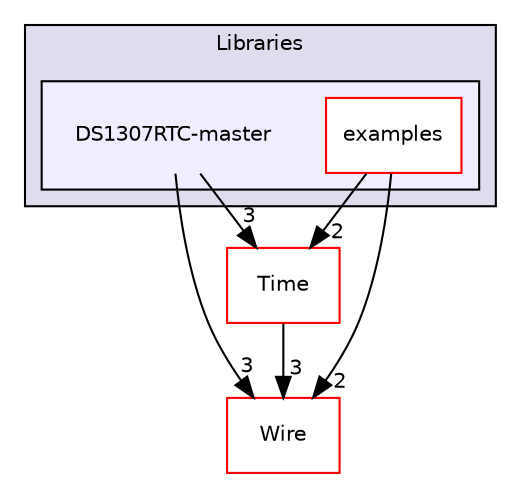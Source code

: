 digraph "Arduino/Libraries/DS1307RTC-master" {
  compound=true
  node [ fontsize="10", fontname="Helvetica"];
  edge [ labelfontsize="10", labelfontname="Helvetica"];
  subgraph clusterdir_7a9391ffd4e903eec356dfa807f43b8d {
    graph [ bgcolor="#ddddee", pencolor="black", label="Libraries" fontname="Helvetica", fontsize="10", URL="dir_7a9391ffd4e903eec356dfa807f43b8d.html"]
  subgraph clusterdir_7dc352bebdb9e1d278a7651c3c2ec07a {
    graph [ bgcolor="#eeeeff", pencolor="black", label="" URL="dir_7dc352bebdb9e1d278a7651c3c2ec07a.html"];
    dir_7dc352bebdb9e1d278a7651c3c2ec07a [shape=plaintext label="DS1307RTC-master"];
    dir_e95f064c6eed525f278aafa3ed6acaa1 [shape=box label="examples" color="red" fillcolor="white" style="filled" URL="dir_e95f064c6eed525f278aafa3ed6acaa1.html"];
  }
  }
  dir_2f8f338250f1215b01dec7a05db5d606 [shape=box label="Time" fillcolor="white" style="filled" color="red" URL="dir_2f8f338250f1215b01dec7a05db5d606.html"];
  dir_1b0f1419218e07baff219bd9e7452645 [shape=box label="Wire" fillcolor="white" style="filled" color="red" URL="dir_1b0f1419218e07baff219bd9e7452645.html"];
  dir_7dc352bebdb9e1d278a7651c3c2ec07a->dir_2f8f338250f1215b01dec7a05db5d606 [headlabel="3", labeldistance=1.5 headhref="dir_000003_000031.html"];
  dir_7dc352bebdb9e1d278a7651c3c2ec07a->dir_1b0f1419218e07baff219bd9e7452645 [headlabel="3", labeldistance=1.5 headhref="dir_000003_000043.html"];
  dir_2f8f338250f1215b01dec7a05db5d606->dir_1b0f1419218e07baff219bd9e7452645 [headlabel="3", labeldistance=1.5 headhref="dir_000031_000043.html"];
  dir_e95f064c6eed525f278aafa3ed6acaa1->dir_2f8f338250f1215b01dec7a05db5d606 [headlabel="2", labeldistance=1.5 headhref="dir_000004_000031.html"];
  dir_e95f064c6eed525f278aafa3ed6acaa1->dir_1b0f1419218e07baff219bd9e7452645 [headlabel="2", labeldistance=1.5 headhref="dir_000004_000043.html"];
}
